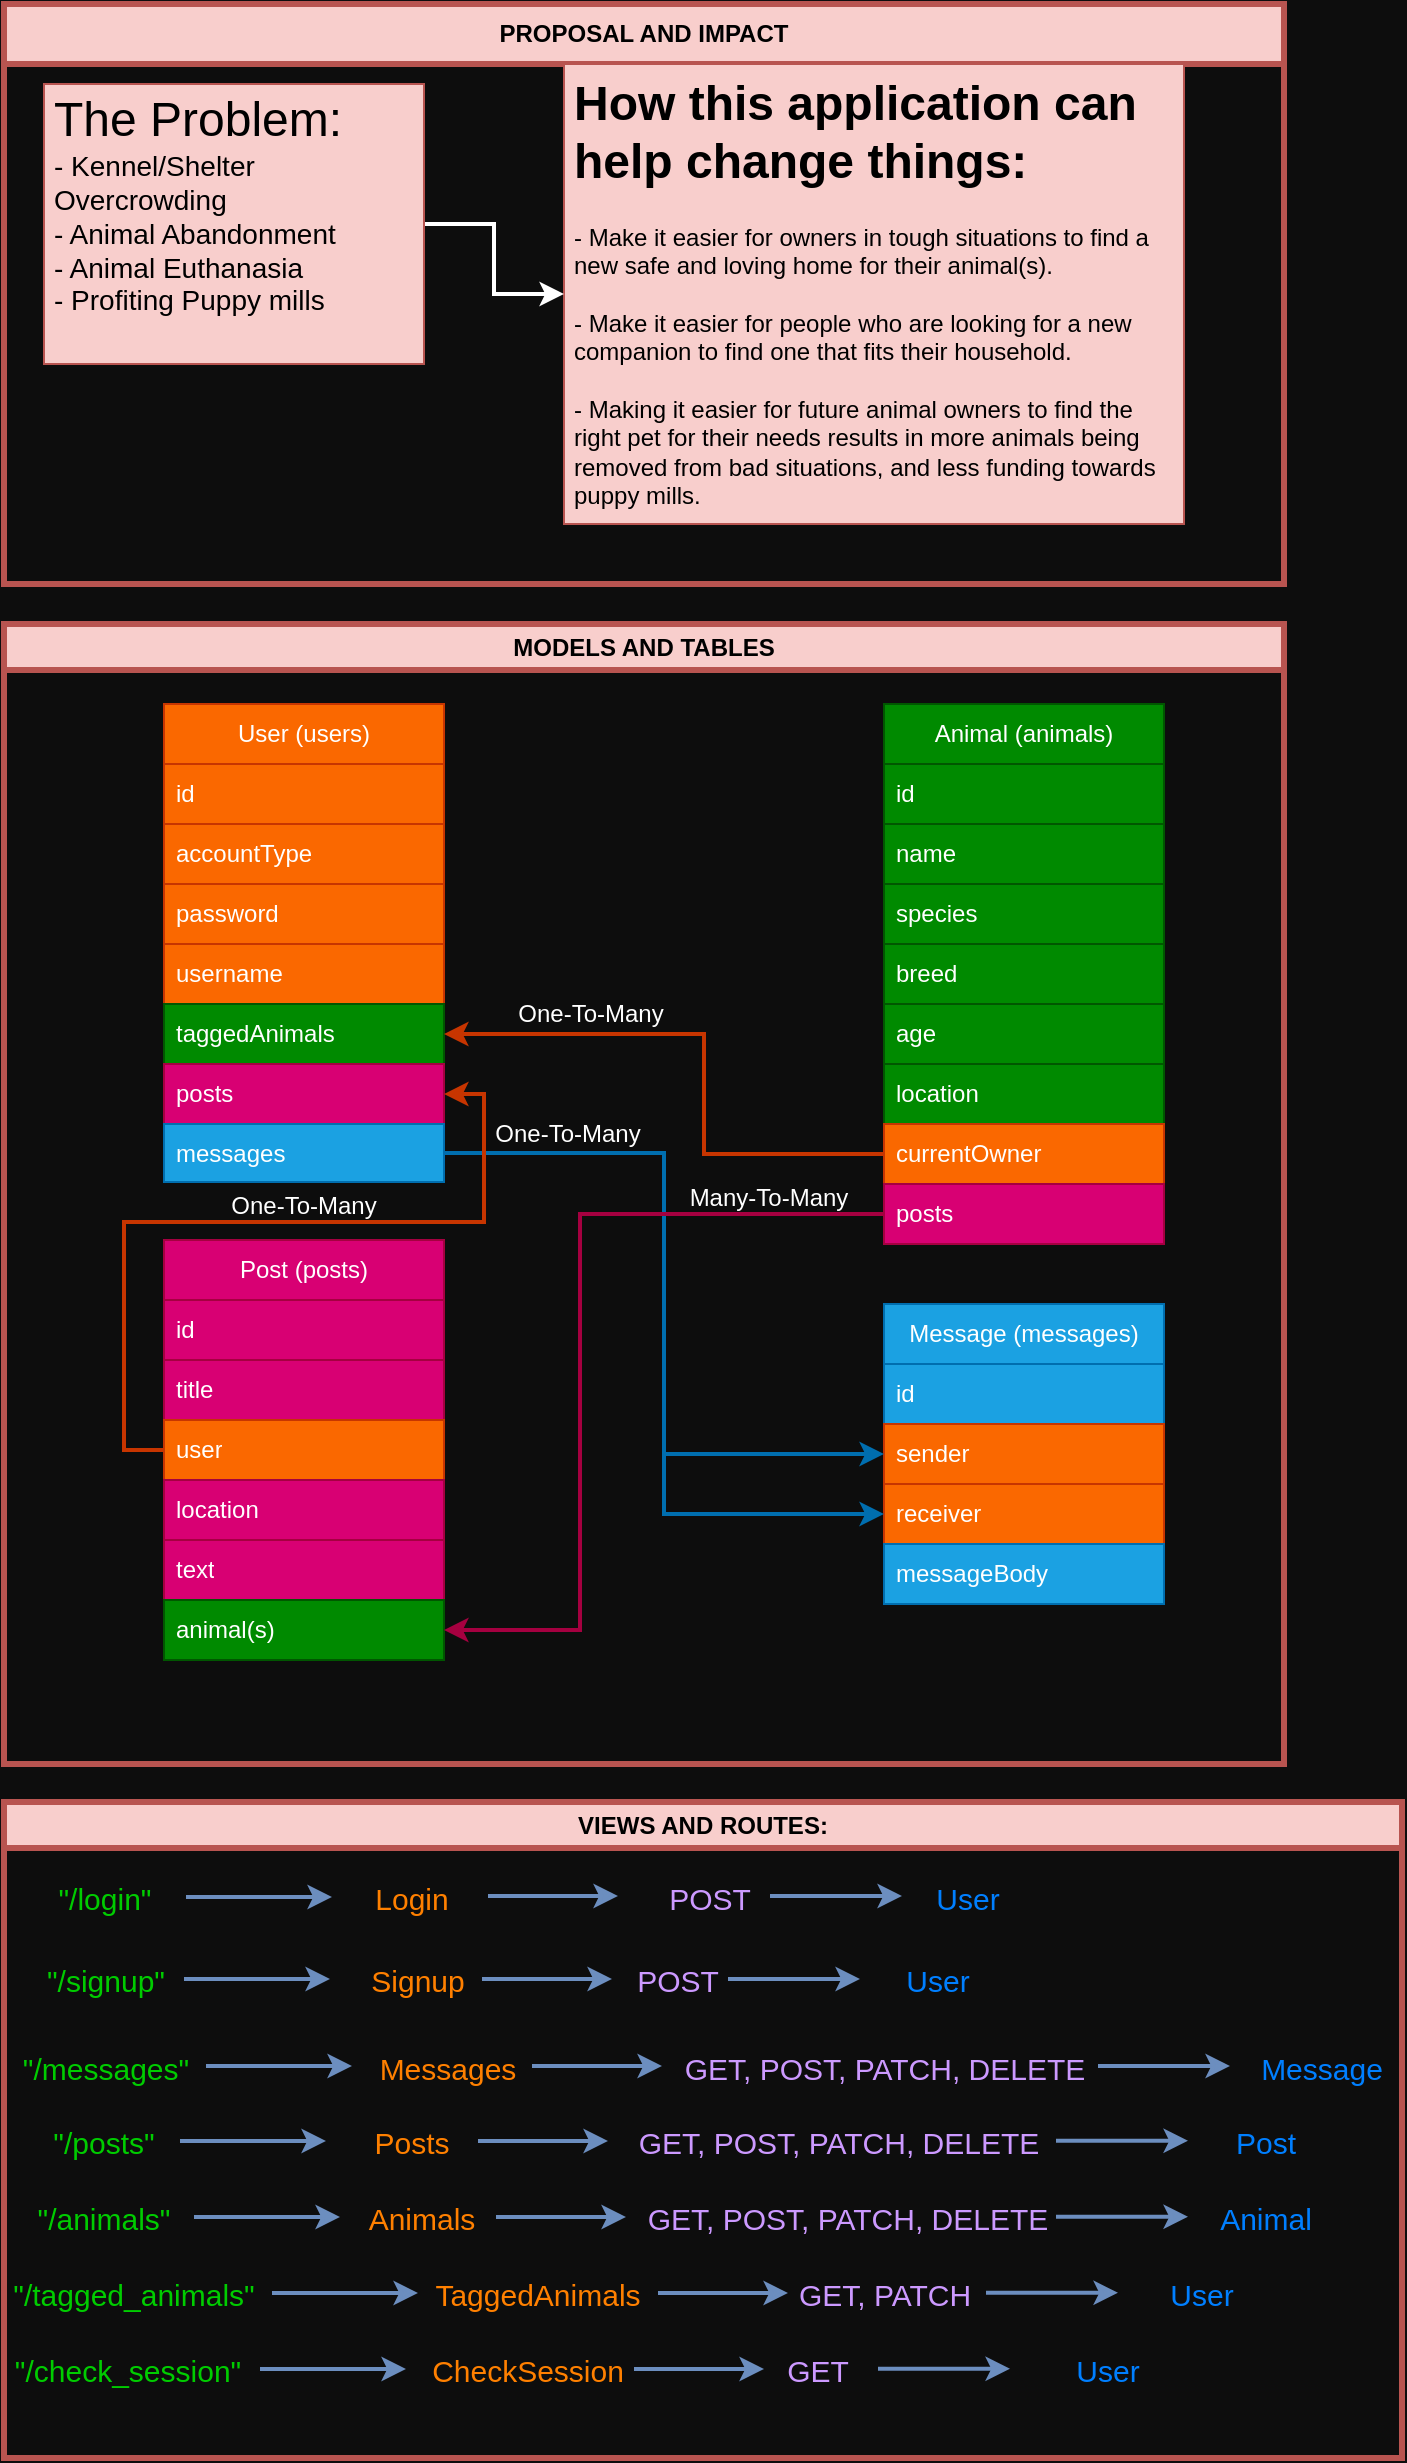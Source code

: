 <mxfile version="22.1.3" type="github">
  <diagram name="Page-1" id="QnDPWNosyGdadTyW6Ekd">
    <mxGraphModel dx="827" dy="1981" grid="0" gridSize="10" guides="1" tooltips="1" connect="1" arrows="1" fold="1" page="0" pageScale="1" pageWidth="850" pageHeight="1100" background="#0D0D0D" math="0" shadow="0">
      <root>
        <mxCell id="0" />
        <mxCell id="1" parent="0" />
        <mxCell id="WfwidvhYrzyNlVmAxbwn-6" value="PROPOSAL AND IMPACT" style="swimlane;whiteSpace=wrap;html=1;startSize=30;fillColor=#f8cecc;strokeColor=#b85450;strokeWidth=3;" parent="1" vertex="1">
          <mxGeometry x="10" y="-1090" width="640" height="290" as="geometry">
            <mxRectangle x="10" y="-1090" width="180" height="30" as="alternateBounds" />
          </mxGeometry>
        </mxCell>
        <mxCell id="WfwidvhYrzyNlVmAxbwn-4" value="&lt;h1&gt;How this application can help change things:&lt;/h1&gt;&lt;div&gt;- Make it easier for owners in tough situations to find a new safe and loving home for their animal(s).&lt;/div&gt;&lt;div&gt;&lt;br&gt;&lt;/div&gt;&lt;div&gt;- Make it easier for people who are looking for a new companion to find one that fits their household.&lt;/div&gt;&lt;div&gt;&lt;br&gt;&lt;/div&gt;&lt;div&gt;- Making it easier for future animal owners to find the right pet for their needs results in more animals being removed from bad situations, and less funding towards puppy mills.&lt;/div&gt;" style="text;html=1;strokeColor=#b85450;fillColor=#f8cecc;spacing=5;spacingTop=-20;whiteSpace=wrap;overflow=hidden;rounded=0;" parent="WfwidvhYrzyNlVmAxbwn-6" vertex="1">
          <mxGeometry x="280" y="30" width="310" height="230" as="geometry" />
        </mxCell>
        <mxCell id="xWQlsnRgKybAR5OPVelj-26" style="edgeStyle=orthogonalEdgeStyle;rounded=0;orthogonalLoop=1;jettySize=auto;html=1;strokeColor=#FFFFFF;strokeWidth=2;" parent="WfwidvhYrzyNlVmAxbwn-6" source="WfwidvhYrzyNlVmAxbwn-1" target="WfwidvhYrzyNlVmAxbwn-4" edge="1">
          <mxGeometry relative="1" as="geometry" />
        </mxCell>
        <mxCell id="WfwidvhYrzyNlVmAxbwn-1" value="&lt;br&gt;&lt;font style=&quot;font-size: 24px;&quot;&gt;The Problem:&lt;br&gt;&lt;/font&gt;&lt;font style=&quot;font-size: 14px;&quot;&gt;- Kennel/Shelter Overcrowding&lt;br&gt;- Animal Abandonment&lt;br&gt;- Animal Euthanasia&lt;br&gt;- Profiting Puppy mills&lt;/font&gt;" style="text;html=1;strokeColor=#b85450;fillColor=#f8cecc;spacing=5;spacingTop=-20;whiteSpace=wrap;overflow=hidden;rounded=0;" parent="WfwidvhYrzyNlVmAxbwn-6" vertex="1">
          <mxGeometry x="20" y="40" width="190" height="140" as="geometry" />
        </mxCell>
        <mxCell id="AdRa6NuN1TQCRi0MgPPj-2" value="MODELS AND TABLES" style="swimlane;whiteSpace=wrap;html=1;fillColor=#f8cecc;strokeColor=#b85450;rounded=0;strokeWidth=3;" parent="1" vertex="1">
          <mxGeometry x="10" y="-780" width="640" height="570" as="geometry">
            <mxRectangle x="10" y="-780" width="170" height="30" as="alternateBounds" />
          </mxGeometry>
        </mxCell>
        <mxCell id="AdRa6NuN1TQCRi0MgPPj-7" value="User (users)" style="swimlane;fontStyle=0;childLayout=stackLayout;horizontal=1;startSize=30;horizontalStack=0;resizeParent=1;resizeParentMax=0;resizeLast=0;collapsible=1;marginBottom=0;whiteSpace=wrap;html=1;fillColor=#fa6800;strokeColor=#C73500;fontColor=#FFFFFF;" parent="AdRa6NuN1TQCRi0MgPPj-2" vertex="1">
          <mxGeometry x="80" y="40" width="140" height="239" as="geometry" />
        </mxCell>
        <mxCell id="AdRa6NuN1TQCRi0MgPPj-8" value="id" style="text;strokeColor=#C73500;fillColor=#fa6800;align=left;verticalAlign=middle;spacingLeft=4;spacingRight=4;overflow=hidden;points=[[0,0.5],[1,0.5]];portConstraint=eastwest;rotatable=0;whiteSpace=wrap;html=1;fontColor=#FFFFFF;" parent="AdRa6NuN1TQCRi0MgPPj-7" vertex="1">
          <mxGeometry y="30" width="140" height="30" as="geometry" />
        </mxCell>
        <mxCell id="AdRa6NuN1TQCRi0MgPPj-12" value="accountType" style="text;strokeColor=#C73500;fillColor=#fa6800;align=left;verticalAlign=middle;spacingLeft=4;spacingRight=4;overflow=hidden;points=[[0,0.5],[1,0.5]];portConstraint=eastwest;rotatable=0;whiteSpace=wrap;html=1;fontColor=#FFFFFF;" parent="AdRa6NuN1TQCRi0MgPPj-7" vertex="1">
          <mxGeometry y="60" width="140" height="30" as="geometry" />
        </mxCell>
        <mxCell id="AdRa6NuN1TQCRi0MgPPj-10" value="password" style="text;strokeColor=#C73500;fillColor=#fa6800;align=left;verticalAlign=middle;spacingLeft=4;spacingRight=4;overflow=hidden;points=[[0,0.5],[1,0.5]];portConstraint=eastwest;rotatable=0;whiteSpace=wrap;html=1;fontColor=#FFFFFF;" parent="AdRa6NuN1TQCRi0MgPPj-7" vertex="1">
          <mxGeometry y="90" width="140" height="30" as="geometry" />
        </mxCell>
        <mxCell id="AdRa6NuN1TQCRi0MgPPj-11" value="username" style="text;strokeColor=#C73500;fillColor=#fa6800;align=left;verticalAlign=middle;spacingLeft=4;spacingRight=4;overflow=hidden;points=[[0,0.5],[1,0.5]];portConstraint=eastwest;rotatable=0;whiteSpace=wrap;html=1;fontColor=#FFFFFF;" parent="AdRa6NuN1TQCRi0MgPPj-7" vertex="1">
          <mxGeometry y="120" width="140" height="30" as="geometry" />
        </mxCell>
        <mxCell id="xWQlsnRgKybAR5OPVelj-9" value="taggedAnimals" style="text;strokeColor=#005700;fillColor=#008a00;align=left;verticalAlign=middle;spacingLeft=4;spacingRight=4;overflow=hidden;points=[[0,0.5],[1,0.5]];portConstraint=eastwest;rotatable=0;whiteSpace=wrap;html=1;fontColor=#ffffff;" parent="AdRa6NuN1TQCRi0MgPPj-7" vertex="1">
          <mxGeometry y="150" width="140" height="30" as="geometry" />
        </mxCell>
        <mxCell id="xWQlsnRgKybAR5OPVelj-18" value="posts" style="text;strokeColor=#A50040;fillColor=#d80073;align=left;verticalAlign=middle;spacingLeft=4;spacingRight=4;overflow=hidden;points=[[0,0.5],[1,0.5]];portConstraint=eastwest;rotatable=0;whiteSpace=wrap;html=1;fontColor=#ffffff;" parent="AdRa6NuN1TQCRi0MgPPj-7" vertex="1">
          <mxGeometry y="180" width="140" height="30" as="geometry" />
        </mxCell>
        <mxCell id="xWQlsnRgKybAR5OPVelj-17" value="messages" style="text;strokeColor=#006EAF;fillColor=#1ba1e2;align=left;verticalAlign=middle;spacingLeft=4;spacingRight=4;overflow=hidden;points=[[0,0.5],[1,0.5]];portConstraint=eastwest;rotatable=0;whiteSpace=wrap;html=1;fontColor=#ffffff;" parent="AdRa6NuN1TQCRi0MgPPj-7" vertex="1">
          <mxGeometry y="210" width="140" height="29" as="geometry" />
        </mxCell>
        <mxCell id="AdRa6NuN1TQCRi0MgPPj-14" value="Animal (animals)" style="swimlane;fontStyle=0;childLayout=stackLayout;horizontal=1;startSize=30;horizontalStack=0;resizeParent=1;resizeParentMax=0;resizeLast=0;collapsible=1;marginBottom=0;whiteSpace=wrap;html=1;fillColor=#008a00;strokeColor=#005700;fontColor=#ffffff;" parent="AdRa6NuN1TQCRi0MgPPj-2" vertex="1">
          <mxGeometry x="440" y="40" width="140" height="270" as="geometry" />
        </mxCell>
        <mxCell id="AdRa6NuN1TQCRi0MgPPj-15" value="id" style="text;strokeColor=#005700;fillColor=#008a00;align=left;verticalAlign=middle;spacingLeft=4;spacingRight=4;overflow=hidden;points=[[0,0.5],[1,0.5]];portConstraint=eastwest;rotatable=0;whiteSpace=wrap;html=1;fontColor=#ffffff;" parent="AdRa6NuN1TQCRi0MgPPj-14" vertex="1">
          <mxGeometry y="30" width="140" height="30" as="geometry" />
        </mxCell>
        <mxCell id="AdRa6NuN1TQCRi0MgPPj-16" value="name" style="text;strokeColor=#005700;fillColor=#008a00;align=left;verticalAlign=middle;spacingLeft=4;spacingRight=4;overflow=hidden;points=[[0,0.5],[1,0.5]];portConstraint=eastwest;rotatable=0;whiteSpace=wrap;html=1;fontColor=#ffffff;" parent="AdRa6NuN1TQCRi0MgPPj-14" vertex="1">
          <mxGeometry y="60" width="140" height="30" as="geometry" />
        </mxCell>
        <mxCell id="AdRa6NuN1TQCRi0MgPPj-17" value="species" style="text;strokeColor=#005700;fillColor=#008a00;align=left;verticalAlign=middle;spacingLeft=4;spacingRight=4;overflow=hidden;points=[[0,0.5],[1,0.5]];portConstraint=eastwest;rotatable=0;whiteSpace=wrap;html=1;fontColor=#ffffff;" parent="AdRa6NuN1TQCRi0MgPPj-14" vertex="1">
          <mxGeometry y="90" width="140" height="30" as="geometry" />
        </mxCell>
        <mxCell id="AdRa6NuN1TQCRi0MgPPj-21" value="breed" style="text;strokeColor=#005700;fillColor=#008a00;align=left;verticalAlign=middle;spacingLeft=4;spacingRight=4;overflow=hidden;points=[[0,0.5],[1,0.5]];portConstraint=eastwest;rotatable=0;whiteSpace=wrap;html=1;fontColor=#ffffff;" parent="AdRa6NuN1TQCRi0MgPPj-14" vertex="1">
          <mxGeometry y="120" width="140" height="30" as="geometry" />
        </mxCell>
        <mxCell id="AdRa6NuN1TQCRi0MgPPj-20" value="age" style="text;strokeColor=#005700;fillColor=#008a00;align=left;verticalAlign=middle;spacingLeft=4;spacingRight=4;overflow=hidden;points=[[0,0.5],[1,0.5]];portConstraint=eastwest;rotatable=0;whiteSpace=wrap;html=1;fontColor=#ffffff;" parent="AdRa6NuN1TQCRi0MgPPj-14" vertex="1">
          <mxGeometry y="150" width="140" height="30" as="geometry" />
        </mxCell>
        <mxCell id="AdRa6NuN1TQCRi0MgPPj-19" value="location" style="text;strokeColor=#005700;fillColor=#008a00;align=left;verticalAlign=middle;spacingLeft=4;spacingRight=4;overflow=hidden;points=[[0,0.5],[1,0.5]];portConstraint=eastwest;rotatable=0;whiteSpace=wrap;html=1;fontColor=#ffffff;" parent="AdRa6NuN1TQCRi0MgPPj-14" vertex="1">
          <mxGeometry y="180" width="140" height="30" as="geometry" />
        </mxCell>
        <mxCell id="AdRa6NuN1TQCRi0MgPPj-18" value="currentOwner" style="text;strokeColor=#C73500;fillColor=#fa6800;align=left;verticalAlign=middle;spacingLeft=4;spacingRight=4;overflow=hidden;points=[[0,0.5],[1,0.5]];portConstraint=eastwest;rotatable=0;whiteSpace=wrap;html=1;fontColor=#FFFFFF;" parent="AdRa6NuN1TQCRi0MgPPj-14" vertex="1">
          <mxGeometry y="210" width="140" height="30" as="geometry" />
        </mxCell>
        <mxCell id="xWQlsnRgKybAR5OPVelj-19" value="posts" style="text;strokeColor=#A50040;fillColor=#d80073;align=left;verticalAlign=middle;spacingLeft=4;spacingRight=4;overflow=hidden;points=[[0,0.5],[1,0.5]];portConstraint=eastwest;rotatable=0;whiteSpace=wrap;html=1;fontColor=#ffffff;" parent="AdRa6NuN1TQCRi0MgPPj-14" vertex="1">
          <mxGeometry y="240" width="140" height="30" as="geometry" />
        </mxCell>
        <mxCell id="xWQlsnRgKybAR5OPVelj-2" value="Post (posts)" style="swimlane;fontStyle=0;childLayout=stackLayout;horizontal=1;startSize=30;horizontalStack=0;resizeParent=1;resizeParentMax=0;resizeLast=0;collapsible=1;marginBottom=0;whiteSpace=wrap;html=1;fillColor=#d80073;strokeColor=#A50040;fontColor=#ffffff;" parent="AdRa6NuN1TQCRi0MgPPj-2" vertex="1">
          <mxGeometry x="80" y="308" width="140" height="210" as="geometry" />
        </mxCell>
        <mxCell id="xWQlsnRgKybAR5OPVelj-3" value="id" style="text;strokeColor=#A50040;fillColor=#d80073;align=left;verticalAlign=middle;spacingLeft=4;spacingRight=4;overflow=hidden;points=[[0,0.5],[1,0.5]];portConstraint=eastwest;rotatable=0;whiteSpace=wrap;html=1;fontColor=#ffffff;" parent="xWQlsnRgKybAR5OPVelj-2" vertex="1">
          <mxGeometry y="30" width="140" height="30" as="geometry" />
        </mxCell>
        <mxCell id="xWQlsnRgKybAR5OPVelj-6" value="title" style="text;strokeColor=#A50040;fillColor=#d80073;align=left;verticalAlign=middle;spacingLeft=4;spacingRight=4;overflow=hidden;points=[[0,0.5],[1,0.5]];portConstraint=eastwest;rotatable=0;whiteSpace=wrap;html=1;fontColor=#ffffff;" parent="xWQlsnRgKybAR5OPVelj-2" vertex="1">
          <mxGeometry y="60" width="140" height="30" as="geometry" />
        </mxCell>
        <mxCell id="xWQlsnRgKybAR5OPVelj-4" value="user" style="text;strokeColor=#C73500;fillColor=#fa6800;align=left;verticalAlign=middle;spacingLeft=4;spacingRight=4;overflow=hidden;points=[[0,0.5],[1,0.5]];portConstraint=eastwest;rotatable=0;whiteSpace=wrap;html=1;fontColor=#FFFFFF;" parent="xWQlsnRgKybAR5OPVelj-2" vertex="1">
          <mxGeometry y="90" width="140" height="30" as="geometry" />
        </mxCell>
        <mxCell id="xWQlsnRgKybAR5OPVelj-5" value="location" style="text;strokeColor=#A50040;fillColor=#d80073;align=left;verticalAlign=middle;spacingLeft=4;spacingRight=4;overflow=hidden;points=[[0,0.5],[1,0.5]];portConstraint=eastwest;rotatable=0;whiteSpace=wrap;html=1;fontColor=#ffffff;" parent="xWQlsnRgKybAR5OPVelj-2" vertex="1">
          <mxGeometry y="120" width="140" height="30" as="geometry" />
        </mxCell>
        <mxCell id="xWQlsnRgKybAR5OPVelj-7" value="text" style="text;strokeColor=#A50040;fillColor=#d80073;align=left;verticalAlign=middle;spacingLeft=4;spacingRight=4;overflow=hidden;points=[[0,0.5],[1,0.5]];portConstraint=eastwest;rotatable=0;whiteSpace=wrap;html=1;fontColor=#ffffff;" parent="xWQlsnRgKybAR5OPVelj-2" vertex="1">
          <mxGeometry y="150" width="140" height="30" as="geometry" />
        </mxCell>
        <mxCell id="xWQlsnRgKybAR5OPVelj-8" value="animal(s)" style="text;strokeColor=#005700;fillColor=#008a00;align=left;verticalAlign=middle;spacingLeft=4;spacingRight=4;overflow=hidden;points=[[0,0.5],[1,0.5]];portConstraint=eastwest;rotatable=0;whiteSpace=wrap;html=1;fontColor=#ffffff;" parent="xWQlsnRgKybAR5OPVelj-2" vertex="1">
          <mxGeometry y="180" width="140" height="30" as="geometry" />
        </mxCell>
        <mxCell id="AdRa6NuN1TQCRi0MgPPj-22" value="Message (messages)" style="swimlane;fontStyle=0;childLayout=stackLayout;horizontal=1;startSize=30;horizontalStack=0;resizeParent=1;resizeParentMax=0;resizeLast=0;collapsible=1;marginBottom=0;whiteSpace=wrap;html=1;fillColor=#1ba1e2;strokeColor=#006EAF;fontColor=#ffffff;" parent="AdRa6NuN1TQCRi0MgPPj-2" vertex="1">
          <mxGeometry x="440" y="340" width="140" height="150" as="geometry" />
        </mxCell>
        <mxCell id="AdRa6NuN1TQCRi0MgPPj-23" value="id" style="text;strokeColor=#006EAF;fillColor=#1ba1e2;align=left;verticalAlign=middle;spacingLeft=4;spacingRight=4;overflow=hidden;points=[[0,0.5],[1,0.5]];portConstraint=eastwest;rotatable=0;whiteSpace=wrap;html=1;fontColor=#ffffff;" parent="AdRa6NuN1TQCRi0MgPPj-22" vertex="1">
          <mxGeometry y="30" width="140" height="30" as="geometry" />
        </mxCell>
        <mxCell id="AdRa6NuN1TQCRi0MgPPj-24" value="sender" style="text;strokeColor=#C73500;fillColor=#fa6800;align=left;verticalAlign=middle;spacingLeft=4;spacingRight=4;overflow=hidden;points=[[0,0.5],[1,0.5]];portConstraint=eastwest;rotatable=0;whiteSpace=wrap;html=1;fontColor=#FFFFFF;" parent="AdRa6NuN1TQCRi0MgPPj-22" vertex="1">
          <mxGeometry y="60" width="140" height="30" as="geometry" />
        </mxCell>
        <mxCell id="AdRa6NuN1TQCRi0MgPPj-26" value="receiver" style="text;strokeColor=#C73500;fillColor=#fa6800;align=left;verticalAlign=middle;spacingLeft=4;spacingRight=4;overflow=hidden;points=[[0,0.5],[1,0.5]];portConstraint=eastwest;rotatable=0;whiteSpace=wrap;html=1;fontColor=#FFFFFF;" parent="AdRa6NuN1TQCRi0MgPPj-22" vertex="1">
          <mxGeometry y="90" width="140" height="30" as="geometry" />
        </mxCell>
        <mxCell id="AdRa6NuN1TQCRi0MgPPj-27" value="messageBody" style="text;strokeColor=#006EAF;fillColor=#1ba1e2;align=left;verticalAlign=middle;spacingLeft=4;spacingRight=4;overflow=hidden;points=[[0,0.5],[1,0.5]];portConstraint=eastwest;rotatable=0;whiteSpace=wrap;html=1;fontColor=#ffffff;" parent="AdRa6NuN1TQCRi0MgPPj-22" vertex="1">
          <mxGeometry y="120" width="140" height="30" as="geometry" />
        </mxCell>
        <mxCell id="xWQlsnRgKybAR5OPVelj-20" style="edgeStyle=orthogonalEdgeStyle;rounded=0;orthogonalLoop=1;jettySize=auto;html=1;strokeColor=#C73500;strokeWidth=2;fillColor=#fa6800;" parent="AdRa6NuN1TQCRi0MgPPj-2" source="AdRa6NuN1TQCRi0MgPPj-18" target="xWQlsnRgKybAR5OPVelj-9" edge="1">
          <mxGeometry relative="1" as="geometry">
            <Array as="points">
              <mxPoint x="350" y="265" />
              <mxPoint x="350" y="205" />
            </Array>
          </mxGeometry>
        </mxCell>
        <mxCell id="xWQlsnRgKybAR5OPVelj-23" style="edgeStyle=orthogonalEdgeStyle;rounded=0;orthogonalLoop=1;jettySize=auto;html=1;strokeColor=#006EAF;strokeWidth=2;fillColor=#1ba1e2;" parent="AdRa6NuN1TQCRi0MgPPj-2" source="xWQlsnRgKybAR5OPVelj-17" target="AdRa6NuN1TQCRi0MgPPj-26" edge="1">
          <mxGeometry relative="1" as="geometry" />
        </mxCell>
        <mxCell id="xWQlsnRgKybAR5OPVelj-24" style="edgeStyle=orthogonalEdgeStyle;rounded=0;orthogonalLoop=1;jettySize=auto;html=1;strokeColor=#006EAF;strokeWidth=2;fillColor=#1ba1e2;" parent="AdRa6NuN1TQCRi0MgPPj-2" source="xWQlsnRgKybAR5OPVelj-17" target="AdRa6NuN1TQCRi0MgPPj-24" edge="1">
          <mxGeometry relative="1" as="geometry" />
        </mxCell>
        <mxCell id="xWQlsnRgKybAR5OPVelj-25" style="edgeStyle=orthogonalEdgeStyle;rounded=0;orthogonalLoop=1;jettySize=auto;html=1;entryX=1;entryY=0.5;entryDx=0;entryDy=0;strokeColor=#A50040;strokeWidth=2;fillColor=#d80073;" parent="AdRa6NuN1TQCRi0MgPPj-2" source="xWQlsnRgKybAR5OPVelj-19" target="xWQlsnRgKybAR5OPVelj-8" edge="1">
          <mxGeometry relative="1" as="geometry">
            <Array as="points">
              <mxPoint x="288" y="295" />
              <mxPoint x="288" y="503" />
            </Array>
          </mxGeometry>
        </mxCell>
        <mxCell id="JQjJ9PsffKk6_SLziyI5-3" value="One-To-Many" style="text;html=1;strokeColor=none;fillColor=none;align=center;verticalAlign=middle;whiteSpace=wrap;rounded=0;fontColor=#FFFFFF;" parent="AdRa6NuN1TQCRi0MgPPj-2" vertex="1">
          <mxGeometry x="245" y="180" width="97" height="30" as="geometry" />
        </mxCell>
        <mxCell id="JQjJ9PsffKk6_SLziyI5-4" value="One-To-Many" style="text;html=1;strokeColor=none;fillColor=none;align=center;verticalAlign=middle;whiteSpace=wrap;rounded=0;fontColor=#FFFFFF;" parent="AdRa6NuN1TQCRi0MgPPj-2" vertex="1">
          <mxGeometry x="243" y="240" width="78" height="30" as="geometry" />
        </mxCell>
        <mxCell id="JQjJ9PsffKk6_SLziyI5-7" style="edgeStyle=orthogonalEdgeStyle;rounded=0;orthogonalLoop=1;jettySize=auto;html=1;entryX=1;entryY=0.5;entryDx=0;entryDy=0;strokeWidth=2;fillColor=#fa6800;strokeColor=#C73500;" parent="AdRa6NuN1TQCRi0MgPPj-2" source="xWQlsnRgKybAR5OPVelj-4" target="xWQlsnRgKybAR5OPVelj-18" edge="1">
          <mxGeometry relative="1" as="geometry">
            <Array as="points">
              <mxPoint x="60" y="413" />
              <mxPoint x="60" y="299" />
              <mxPoint x="240" y="299" />
              <mxPoint x="240" y="235" />
            </Array>
          </mxGeometry>
        </mxCell>
        <mxCell id="JQjJ9PsffKk6_SLziyI5-8" value="One-To-Many" style="text;html=1;strokeColor=none;fillColor=none;align=center;verticalAlign=middle;whiteSpace=wrap;rounded=0;fontColor=#FFFFFF;" parent="AdRa6NuN1TQCRi0MgPPj-2" vertex="1">
          <mxGeometry x="110" y="276" width="80" height="30" as="geometry" />
        </mxCell>
        <mxCell id="JQjJ9PsffKk6_SLziyI5-9" value="Many-To-Many" style="text;html=1;strokeColor=none;fillColor=none;align=center;verticalAlign=middle;whiteSpace=wrap;rounded=0;fontColor=#FFFFFF;" parent="AdRa6NuN1TQCRi0MgPPj-2" vertex="1">
          <mxGeometry x="340" y="272" width="85" height="30" as="geometry" />
        </mxCell>
        <mxCell id="_cTKvnzmP2ruFUYqaLfK-1" value="VIEWS AND ROUTES:" style="swimlane;whiteSpace=wrap;html=1;fillColor=#f8cecc;strokeColor=#b85450;strokeWidth=3;" parent="1" vertex="1">
          <mxGeometry x="10" y="-191" width="699" height="328" as="geometry">
            <mxRectangle x="9" y="-199" width="156" height="26" as="alternateBounds" />
          </mxGeometry>
        </mxCell>
        <mxCell id="2MYl5ndHaeksl3x8lS-z-1" value="&quot;/login&quot;" style="text;html=1;strokeColor=none;fillColor=none;align=center;verticalAlign=middle;whiteSpace=wrap;rounded=0;fontColor=#00CC00;fontSize=15;" parent="_cTKvnzmP2ruFUYqaLfK-1" vertex="1">
          <mxGeometry x="20" y="33" width="61" height="30" as="geometry" />
        </mxCell>
        <mxCell id="2MYl5ndHaeksl3x8lS-z-2" value="" style="endArrow=classic;html=1;rounded=0;fillColor=#dae8fc;strokeColor=#6c8ebf;strokeWidth=2;" parent="_cTKvnzmP2ruFUYqaLfK-1" edge="1">
          <mxGeometry width="50" height="50" relative="1" as="geometry">
            <mxPoint x="91" y="47.5" as="sourcePoint" />
            <mxPoint x="164" y="47.5" as="targetPoint" />
            <Array as="points" />
          </mxGeometry>
        </mxCell>
        <mxCell id="2MYl5ndHaeksl3x8lS-z-3" value="Login" style="text;html=1;strokeColor=none;fillColor=none;align=center;verticalAlign=middle;whiteSpace=wrap;rounded=0;fontColor=#FF8000;fontSize=15;" parent="_cTKvnzmP2ruFUYqaLfK-1" vertex="1">
          <mxGeometry x="174" y="33" width="60" height="30" as="geometry" />
        </mxCell>
        <mxCell id="2MYl5ndHaeksl3x8lS-z-4" value="" style="endArrow=classic;html=1;rounded=0;fillColor=#dae8fc;strokeColor=#6c8ebf;strokeWidth=2;" parent="_cTKvnzmP2ruFUYqaLfK-1" edge="1">
          <mxGeometry width="50" height="50" relative="1" as="geometry">
            <mxPoint x="242" y="47" as="sourcePoint" />
            <mxPoint x="307" y="47" as="targetPoint" />
          </mxGeometry>
        </mxCell>
        <mxCell id="2MYl5ndHaeksl3x8lS-z-5" value="POST" style="text;html=1;strokeColor=none;fillColor=none;align=center;verticalAlign=middle;whiteSpace=wrap;rounded=0;fontColor=#CC99FF;fontSize=15;" parent="_cTKvnzmP2ruFUYqaLfK-1" vertex="1">
          <mxGeometry x="323" y="33" width="60" height="30" as="geometry" />
        </mxCell>
        <mxCell id="2MYl5ndHaeksl3x8lS-z-8" value="" style="endArrow=classic;html=1;rounded=0;strokeWidth=2;fillColor=#dae8fc;strokeColor=#6c8ebf;" parent="_cTKvnzmP2ruFUYqaLfK-1" edge="1">
          <mxGeometry width="50" height="50" relative="1" as="geometry">
            <mxPoint x="383" y="47" as="sourcePoint" />
            <mxPoint x="449" y="47" as="targetPoint" />
          </mxGeometry>
        </mxCell>
        <mxCell id="2MYl5ndHaeksl3x8lS-z-9" value="User" style="text;html=1;strokeColor=none;fillColor=none;align=center;verticalAlign=middle;whiteSpace=wrap;rounded=0;fontColor=#007FFF;fontSize=15;" parent="_cTKvnzmP2ruFUYqaLfK-1" vertex="1">
          <mxGeometry x="452" y="33" width="60" height="30" as="geometry" />
        </mxCell>
        <mxCell id="2MYl5ndHaeksl3x8lS-z-11" value="&quot;/signup&quot;" style="text;html=1;strokeColor=none;fillColor=none;align=center;verticalAlign=middle;whiteSpace=wrap;rounded=0;fontColor=#00CC00;fontSize=15;" parent="_cTKvnzmP2ruFUYqaLfK-1" vertex="1">
          <mxGeometry x="21" y="74" width="60" height="30" as="geometry" />
        </mxCell>
        <mxCell id="2MYl5ndHaeksl3x8lS-z-12" value="&quot;/messages&quot;" style="text;html=1;strokeColor=none;fillColor=none;align=center;verticalAlign=middle;whiteSpace=wrap;rounded=0;fontSize=15;fontColor=#00CC00;" parent="_cTKvnzmP2ruFUYqaLfK-1" vertex="1">
          <mxGeometry x="21" y="117.5" width="60" height="30" as="geometry" />
        </mxCell>
        <mxCell id="2MYl5ndHaeksl3x8lS-z-13" value="&quot;/posts&quot;" style="text;html=1;strokeColor=none;fillColor=none;align=center;verticalAlign=middle;whiteSpace=wrap;rounded=0;fontSize=15;fontColor=#00CC00;" parent="_cTKvnzmP2ruFUYqaLfK-1" vertex="1">
          <mxGeometry x="20" y="155" width="60" height="30" as="geometry" />
        </mxCell>
        <mxCell id="2MYl5ndHaeksl3x8lS-z-14" value="&quot;/animals&quot;" style="text;html=1;strokeColor=none;fillColor=none;align=center;verticalAlign=middle;whiteSpace=wrap;rounded=0;fontSize=15;fontColor=#00CC00;" parent="_cTKvnzmP2ruFUYqaLfK-1" vertex="1">
          <mxGeometry x="20" y="193" width="60" height="30" as="geometry" />
        </mxCell>
        <mxCell id="2MYl5ndHaeksl3x8lS-z-15" value="&quot;/tagged_animals&quot;" style="text;html=1;strokeColor=none;fillColor=none;align=center;verticalAlign=middle;whiteSpace=wrap;rounded=0;fontSize=15;fontColor=#00CC00;" parent="_cTKvnzmP2ruFUYqaLfK-1" vertex="1">
          <mxGeometry x="35" y="231" width="60" height="30" as="geometry" />
        </mxCell>
        <mxCell id="2MYl5ndHaeksl3x8lS-z-17" value="" style="endArrow=classic;html=1;rounded=0;fillColor=#dae8fc;strokeColor=#6c8ebf;strokeWidth=2;" parent="_cTKvnzmP2ruFUYqaLfK-1" edge="1">
          <mxGeometry width="50" height="50" relative="1" as="geometry">
            <mxPoint x="90" y="88.5" as="sourcePoint" />
            <mxPoint x="163" y="88.5" as="targetPoint" />
            <Array as="points" />
          </mxGeometry>
        </mxCell>
        <mxCell id="2MYl5ndHaeksl3x8lS-z-18" value="" style="endArrow=classic;html=1;rounded=0;fillColor=#dae8fc;strokeColor=#6c8ebf;strokeWidth=2;" parent="_cTKvnzmP2ruFUYqaLfK-1" edge="1">
          <mxGeometry width="50" height="50" relative="1" as="geometry">
            <mxPoint x="101" y="132" as="sourcePoint" />
            <mxPoint x="174" y="132" as="targetPoint" />
            <Array as="points" />
          </mxGeometry>
        </mxCell>
        <mxCell id="2MYl5ndHaeksl3x8lS-z-19" value="" style="endArrow=classic;html=1;rounded=0;fillColor=#dae8fc;strokeColor=#6c8ebf;strokeWidth=2;" parent="_cTKvnzmP2ruFUYqaLfK-1" edge="1">
          <mxGeometry width="50" height="50" relative="1" as="geometry">
            <mxPoint x="88" y="169.5" as="sourcePoint" />
            <mxPoint x="161" y="169.5" as="targetPoint" />
            <Array as="points" />
          </mxGeometry>
        </mxCell>
        <mxCell id="2MYl5ndHaeksl3x8lS-z-20" value="" style="endArrow=classic;html=1;rounded=0;fillColor=#dae8fc;strokeColor=#6c8ebf;strokeWidth=2;" parent="_cTKvnzmP2ruFUYqaLfK-1" edge="1">
          <mxGeometry width="50" height="50" relative="1" as="geometry">
            <mxPoint x="95" y="207.5" as="sourcePoint" />
            <mxPoint x="168" y="207.5" as="targetPoint" />
            <Array as="points" />
          </mxGeometry>
        </mxCell>
        <mxCell id="2MYl5ndHaeksl3x8lS-z-21" value="" style="endArrow=classic;html=1;rounded=0;fillColor=#dae8fc;strokeColor=#6c8ebf;strokeWidth=2;" parent="_cTKvnzmP2ruFUYqaLfK-1" edge="1">
          <mxGeometry width="50" height="50" relative="1" as="geometry">
            <mxPoint x="134" y="245.5" as="sourcePoint" />
            <mxPoint x="207" y="245.5" as="targetPoint" />
            <Array as="points" />
          </mxGeometry>
        </mxCell>
        <mxCell id="2MYl5ndHaeksl3x8lS-z-40" value="Signup" style="text;html=1;strokeColor=none;fillColor=none;align=center;verticalAlign=middle;whiteSpace=wrap;rounded=0;fontColor=#FF8000;fontSize=15;" parent="_cTKvnzmP2ruFUYqaLfK-1" vertex="1">
          <mxGeometry x="177" y="74" width="60" height="30" as="geometry" />
        </mxCell>
        <mxCell id="2MYl5ndHaeksl3x8lS-z-41" value="Messages" style="text;html=1;strokeColor=none;fillColor=none;align=center;verticalAlign=middle;whiteSpace=wrap;rounded=0;fontColor=#FF8000;fontSize=15;" parent="_cTKvnzmP2ruFUYqaLfK-1" vertex="1">
          <mxGeometry x="192" y="117.5" width="60" height="30" as="geometry" />
        </mxCell>
        <mxCell id="2MYl5ndHaeksl3x8lS-z-42" value="&quot;/check_session&quot;" style="text;html=1;strokeColor=none;fillColor=none;align=center;verticalAlign=middle;whiteSpace=wrap;rounded=0;fontSize=15;fontColor=#00CC00;" parent="_cTKvnzmP2ruFUYqaLfK-1" vertex="1">
          <mxGeometry x="32" y="269" width="60" height="30" as="geometry" />
        </mxCell>
        <mxCell id="2MYl5ndHaeksl3x8lS-z-43" value="" style="endArrow=classic;html=1;rounded=0;fillColor=#dae8fc;strokeColor=#6c8ebf;strokeWidth=2;" parent="_cTKvnzmP2ruFUYqaLfK-1" edge="1">
          <mxGeometry width="50" height="50" relative="1" as="geometry">
            <mxPoint x="128" y="283.5" as="sourcePoint" />
            <mxPoint x="201" y="283.5" as="targetPoint" />
            <Array as="points" />
          </mxGeometry>
        </mxCell>
        <mxCell id="2MYl5ndHaeksl3x8lS-z-66" value="Posts" style="text;html=1;strokeColor=none;fillColor=none;align=center;verticalAlign=middle;whiteSpace=wrap;rounded=0;fontColor=#FF8000;fontSize=15;" parent="_cTKvnzmP2ruFUYqaLfK-1" vertex="1">
          <mxGeometry x="174" y="155" width="60" height="30" as="geometry" />
        </mxCell>
        <mxCell id="2MYl5ndHaeksl3x8lS-z-67" value="Animals" style="text;html=1;strokeColor=none;fillColor=none;align=center;verticalAlign=middle;whiteSpace=wrap;rounded=0;fontColor=#FF8000;fontSize=15;" parent="_cTKvnzmP2ruFUYqaLfK-1" vertex="1">
          <mxGeometry x="179" y="193" width="60" height="30" as="geometry" />
        </mxCell>
        <mxCell id="2MYl5ndHaeksl3x8lS-z-68" value="TaggedAnimals" style="text;html=1;strokeColor=none;fillColor=none;align=center;verticalAlign=middle;whiteSpace=wrap;rounded=0;fontColor=#FF8000;fontSize=15;" parent="_cTKvnzmP2ruFUYqaLfK-1" vertex="1">
          <mxGeometry x="237" y="231" width="60" height="30" as="geometry" />
        </mxCell>
        <mxCell id="2MYl5ndHaeksl3x8lS-z-69" value="CheckSession" style="text;html=1;strokeColor=none;fillColor=none;align=center;verticalAlign=middle;whiteSpace=wrap;rounded=0;fontColor=#FF8000;fontSize=15;" parent="_cTKvnzmP2ruFUYqaLfK-1" vertex="1">
          <mxGeometry x="232" y="269" width="60" height="30" as="geometry" />
        </mxCell>
        <mxCell id="2MYl5ndHaeksl3x8lS-z-70" value="" style="endArrow=classic;html=1;rounded=0;fillColor=#dae8fc;strokeColor=#6c8ebf;strokeWidth=2;" parent="_cTKvnzmP2ruFUYqaLfK-1" edge="1">
          <mxGeometry width="50" height="50" relative="1" as="geometry">
            <mxPoint x="239" y="88.5" as="sourcePoint" />
            <mxPoint x="304" y="88.5" as="targetPoint" />
          </mxGeometry>
        </mxCell>
        <mxCell id="2MYl5ndHaeksl3x8lS-z-71" value="" style="endArrow=classic;html=1;rounded=0;fillColor=#dae8fc;strokeColor=#6c8ebf;strokeWidth=2;" parent="_cTKvnzmP2ruFUYqaLfK-1" edge="1">
          <mxGeometry width="50" height="50" relative="1" as="geometry">
            <mxPoint x="264" y="132" as="sourcePoint" />
            <mxPoint x="329" y="132" as="targetPoint" />
          </mxGeometry>
        </mxCell>
        <mxCell id="2MYl5ndHaeksl3x8lS-z-72" value="" style="endArrow=classic;html=1;rounded=0;fillColor=#dae8fc;strokeColor=#6c8ebf;strokeWidth=2;" parent="_cTKvnzmP2ruFUYqaLfK-1" edge="1">
          <mxGeometry width="50" height="50" relative="1" as="geometry">
            <mxPoint x="237" y="169.5" as="sourcePoint" />
            <mxPoint x="302" y="169.5" as="targetPoint" />
          </mxGeometry>
        </mxCell>
        <mxCell id="2MYl5ndHaeksl3x8lS-z-73" value="" style="endArrow=classic;html=1;rounded=0;fillColor=#dae8fc;strokeColor=#6c8ebf;strokeWidth=2;" parent="_cTKvnzmP2ruFUYqaLfK-1" edge="1">
          <mxGeometry width="50" height="50" relative="1" as="geometry">
            <mxPoint x="246" y="207.5" as="sourcePoint" />
            <mxPoint x="311" y="207.5" as="targetPoint" />
          </mxGeometry>
        </mxCell>
        <mxCell id="2MYl5ndHaeksl3x8lS-z-74" value="" style="endArrow=classic;html=1;rounded=0;fillColor=#dae8fc;strokeColor=#6c8ebf;strokeWidth=2;" parent="_cTKvnzmP2ruFUYqaLfK-1" edge="1">
          <mxGeometry width="50" height="50" relative="1" as="geometry">
            <mxPoint x="327" y="245.5" as="sourcePoint" />
            <mxPoint x="392" y="245.5" as="targetPoint" />
          </mxGeometry>
        </mxCell>
        <mxCell id="2MYl5ndHaeksl3x8lS-z-75" value="" style="endArrow=classic;html=1;rounded=0;fillColor=#dae8fc;strokeColor=#6c8ebf;strokeWidth=2;" parent="_cTKvnzmP2ruFUYqaLfK-1" edge="1">
          <mxGeometry width="50" height="50" relative="1" as="geometry">
            <mxPoint x="315" y="283.5" as="sourcePoint" />
            <mxPoint x="380" y="283.5" as="targetPoint" />
          </mxGeometry>
        </mxCell>
        <mxCell id="2MYl5ndHaeksl3x8lS-z-76" value="POST" style="text;html=1;strokeColor=none;fillColor=none;align=center;verticalAlign=middle;whiteSpace=wrap;rounded=0;fontColor=#CC99FF;fontSize=15;" parent="_cTKvnzmP2ruFUYqaLfK-1" vertex="1">
          <mxGeometry x="307" y="74" width="60" height="30" as="geometry" />
        </mxCell>
        <mxCell id="2MYl5ndHaeksl3x8lS-z-77" value="GET, POST, PATCH, DELETE" style="text;html=1;strokeColor=none;fillColor=none;align=center;verticalAlign=middle;whiteSpace=wrap;rounded=0;fontColor=#CC99FF;fontSize=15;" parent="_cTKvnzmP2ruFUYqaLfK-1" vertex="1">
          <mxGeometry x="327" y="117.5" width="227" height="30" as="geometry" />
        </mxCell>
        <mxCell id="2MYl5ndHaeksl3x8lS-z-78" value="GET, POST, PATCH, DELETE" style="text;html=1;strokeColor=none;fillColor=none;align=center;verticalAlign=middle;whiteSpace=wrap;rounded=0;fontColor=#CC99FF;fontSize=15;" parent="_cTKvnzmP2ruFUYqaLfK-1" vertex="1">
          <mxGeometry x="302" y="155" width="231" height="30" as="geometry" />
        </mxCell>
        <mxCell id="2MYl5ndHaeksl3x8lS-z-79" value="GET, POST, PATCH, DELETE" style="text;html=1;strokeColor=none;fillColor=none;align=center;verticalAlign=middle;whiteSpace=wrap;rounded=0;fontColor=#CC99FF;fontSize=15;" parent="_cTKvnzmP2ruFUYqaLfK-1" vertex="1">
          <mxGeometry x="318" y="193" width="208" height="30" as="geometry" />
        </mxCell>
        <mxCell id="1Y42PiByceGQKW-uyaXE-1" value="GET" style="text;html=1;strokeColor=none;fillColor=none;align=center;verticalAlign=middle;whiteSpace=wrap;rounded=0;fontColor=#CC99FF;fontSize=15;" vertex="1" parent="_cTKvnzmP2ruFUYqaLfK-1">
          <mxGeometry x="377" y="269" width="60" height="30" as="geometry" />
        </mxCell>
        <mxCell id="1Y42PiByceGQKW-uyaXE-2" value="GET, PATCH" style="text;html=1;strokeColor=none;fillColor=none;align=center;verticalAlign=middle;whiteSpace=wrap;rounded=0;fontColor=#CC99FF;fontSize=15;" vertex="1" parent="_cTKvnzmP2ruFUYqaLfK-1">
          <mxGeometry x="390" y="231" width="101" height="30" as="geometry" />
        </mxCell>
        <mxCell id="1Y42PiByceGQKW-uyaXE-3" value="" style="endArrow=classic;html=1;rounded=0;strokeWidth=2;fillColor=#dae8fc;strokeColor=#6c8ebf;" edge="1" parent="_cTKvnzmP2ruFUYqaLfK-1">
          <mxGeometry width="50" height="50" relative="1" as="geometry">
            <mxPoint x="362" y="88.5" as="sourcePoint" />
            <mxPoint x="428" y="88.5" as="targetPoint" />
          </mxGeometry>
        </mxCell>
        <mxCell id="1Y42PiByceGQKW-uyaXE-4" value="" style="endArrow=classic;html=1;rounded=0;strokeWidth=2;fillColor=#dae8fc;strokeColor=#6c8ebf;" edge="1" parent="_cTKvnzmP2ruFUYqaLfK-1">
          <mxGeometry width="50" height="50" relative="1" as="geometry">
            <mxPoint x="547" y="132" as="sourcePoint" />
            <mxPoint x="613" y="132" as="targetPoint" />
          </mxGeometry>
        </mxCell>
        <mxCell id="1Y42PiByceGQKW-uyaXE-5" value="" style="endArrow=classic;html=1;rounded=0;strokeWidth=2;fillColor=#dae8fc;strokeColor=#6c8ebf;" edge="1" parent="_cTKvnzmP2ruFUYqaLfK-1">
          <mxGeometry width="50" height="50" relative="1" as="geometry">
            <mxPoint x="526" y="169.41" as="sourcePoint" />
            <mxPoint x="592" y="169.41" as="targetPoint" />
          </mxGeometry>
        </mxCell>
        <mxCell id="1Y42PiByceGQKW-uyaXE-6" value="" style="endArrow=classic;html=1;rounded=0;strokeWidth=2;fillColor=#dae8fc;strokeColor=#6c8ebf;" edge="1" parent="_cTKvnzmP2ruFUYqaLfK-1">
          <mxGeometry width="50" height="50" relative="1" as="geometry">
            <mxPoint x="526" y="207.41" as="sourcePoint" />
            <mxPoint x="592" y="207.41" as="targetPoint" />
          </mxGeometry>
        </mxCell>
        <mxCell id="1Y42PiByceGQKW-uyaXE-7" value="" style="endArrow=classic;html=1;rounded=0;strokeWidth=2;fillColor=#dae8fc;strokeColor=#6c8ebf;" edge="1" parent="_cTKvnzmP2ruFUYqaLfK-1">
          <mxGeometry width="50" height="50" relative="1" as="geometry">
            <mxPoint x="491" y="245.41" as="sourcePoint" />
            <mxPoint x="557" y="245.41" as="targetPoint" />
          </mxGeometry>
        </mxCell>
        <mxCell id="1Y42PiByceGQKW-uyaXE-8" value="" style="endArrow=classic;html=1;rounded=0;strokeWidth=2;fillColor=#dae8fc;strokeColor=#6c8ebf;" edge="1" parent="_cTKvnzmP2ruFUYqaLfK-1">
          <mxGeometry width="50" height="50" relative="1" as="geometry">
            <mxPoint x="437" y="283.41" as="sourcePoint" />
            <mxPoint x="503" y="283.41" as="targetPoint" />
          </mxGeometry>
        </mxCell>
        <mxCell id="1Y42PiByceGQKW-uyaXE-53" value="User" style="text;html=1;strokeColor=none;fillColor=none;align=center;verticalAlign=middle;whiteSpace=wrap;rounded=0;fontColor=#007FFF;fontSize=15;" vertex="1" parent="_cTKvnzmP2ruFUYqaLfK-1">
          <mxGeometry x="437" y="74" width="60" height="30" as="geometry" />
        </mxCell>
        <mxCell id="1Y42PiByceGQKW-uyaXE-54" value="Message" style="text;html=1;strokeColor=none;fillColor=none;align=center;verticalAlign=middle;whiteSpace=wrap;rounded=0;fontColor=#007FFF;fontSize=15;" vertex="1" parent="_cTKvnzmP2ruFUYqaLfK-1">
          <mxGeometry x="629" y="117.5" width="60" height="30" as="geometry" />
        </mxCell>
        <mxCell id="1Y42PiByceGQKW-uyaXE-55" value="Post" style="text;html=1;strokeColor=none;fillColor=none;align=center;verticalAlign=middle;whiteSpace=wrap;rounded=0;fontColor=#007FFF;fontSize=15;" vertex="1" parent="_cTKvnzmP2ruFUYqaLfK-1">
          <mxGeometry x="601" y="155" width="60" height="30" as="geometry" />
        </mxCell>
        <mxCell id="1Y42PiByceGQKW-uyaXE-56" value="Animal" style="text;html=1;strokeColor=none;fillColor=none;align=center;verticalAlign=middle;whiteSpace=wrap;rounded=0;fontColor=#007FFF;fontSize=15;" vertex="1" parent="_cTKvnzmP2ruFUYqaLfK-1">
          <mxGeometry x="601" y="193" width="60" height="30" as="geometry" />
        </mxCell>
        <mxCell id="1Y42PiByceGQKW-uyaXE-58" value="User" style="text;html=1;strokeColor=none;fillColor=none;align=center;verticalAlign=middle;whiteSpace=wrap;rounded=0;fontColor=#007FFF;fontSize=15;" vertex="1" parent="_cTKvnzmP2ruFUYqaLfK-1">
          <mxGeometry x="569" y="231" width="60" height="30" as="geometry" />
        </mxCell>
        <mxCell id="1Y42PiByceGQKW-uyaXE-59" value="User" style="text;html=1;strokeColor=none;fillColor=none;align=center;verticalAlign=middle;whiteSpace=wrap;rounded=0;fontColor=#007FFF;fontSize=15;" vertex="1" parent="_cTKvnzmP2ruFUYqaLfK-1">
          <mxGeometry x="522" y="269" width="60" height="30" as="geometry" />
        </mxCell>
      </root>
    </mxGraphModel>
  </diagram>
</mxfile>
